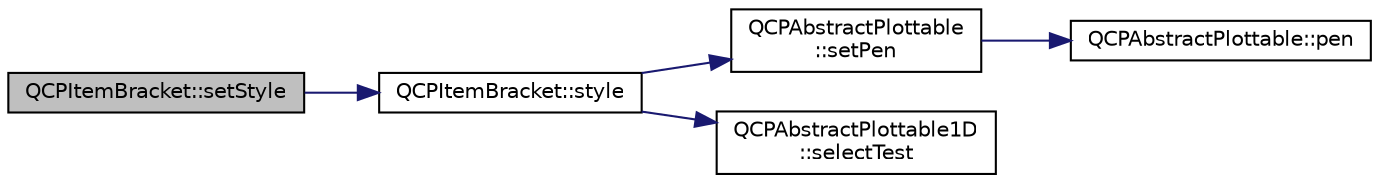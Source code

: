 digraph "QCPItemBracket::setStyle"
{
  edge [fontname="Helvetica",fontsize="10",labelfontname="Helvetica",labelfontsize="10"];
  node [fontname="Helvetica",fontsize="10",shape=record];
  rankdir="LR";
  Node80 [label="QCPItemBracket::setStyle",height=0.2,width=0.4,color="black", fillcolor="grey75", style="filled", fontcolor="black"];
  Node80 -> Node81 [color="midnightblue",fontsize="10",style="solid",fontname="Helvetica"];
  Node81 [label="QCPItemBracket::style",height=0.2,width=0.4,color="black", fillcolor="white", style="filled",URL="$class_q_c_p_item_bracket.html#a600ad8c0a3193cc2f335db6039f2932d"];
  Node81 -> Node82 [color="midnightblue",fontsize="10",style="solid",fontname="Helvetica"];
  Node82 [label="QCPAbstractPlottable\l::setPen",height=0.2,width=0.4,color="black", fillcolor="white", style="filled",URL="$class_q_c_p_abstract_plottable.html#ab74b09ae4c0e7e13142fe4b5bf46cac7"];
  Node82 -> Node83 [color="midnightblue",fontsize="10",style="solid",fontname="Helvetica"];
  Node83 [label="QCPAbstractPlottable::pen",height=0.2,width=0.4,color="black", fillcolor="white", style="filled",URL="$class_q_c_p_abstract_plottable.html#ad5972efc31344e5a7a78ab4f8864b2d3"];
  Node81 -> Node84 [color="midnightblue",fontsize="10",style="solid",fontname="Helvetica"];
  Node84 [label="QCPAbstractPlottable1D\l::selectTest",height=0.2,width=0.4,color="black", fillcolor="white", style="filled",URL="$class_q_c_p_abstract_plottable1_d.html#a4611b43bcb6441b2154eb4f4e0a33db2"];
}
